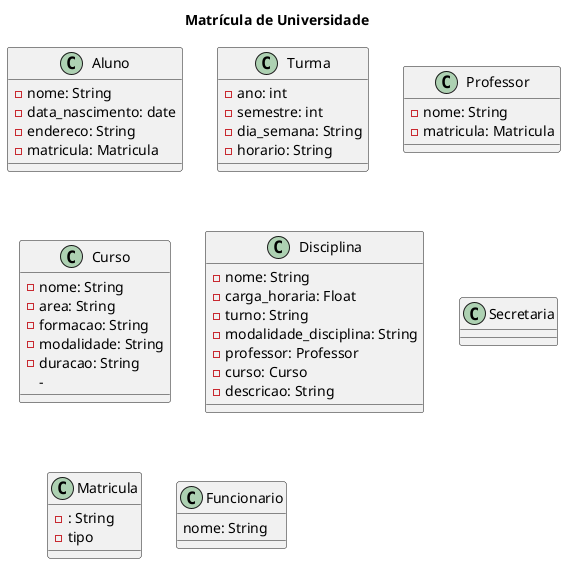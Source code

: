 @startuml

title Matrícula de Universidade


class Aluno{
    - nome: String
    - data_nascimento: date
    - endereco: String
    - matricula: Matricula 

}

class Turma{
    - ano: int
    - semestre: int
    - dia_semana: String
    - horario: String

}

class Professor{
    - nome: String
    - matricula: Matricula
}

class Curso{
    - nome: String  
    - area: String
    - formacao: String
    - modalidade: String
    - duracao: String
    - 

}

class Disciplina{
    - nome: String
    - carga_horaria: Float
    - turno: String
    - modalidade_disciplina: String
    - professor: Professor
    - curso: Curso
    - descricao: String

}

class Secretaria{



}

class Matricula{
    - : String
    - tipo

}

class Funcionario{
    nome: String

}

@enduml